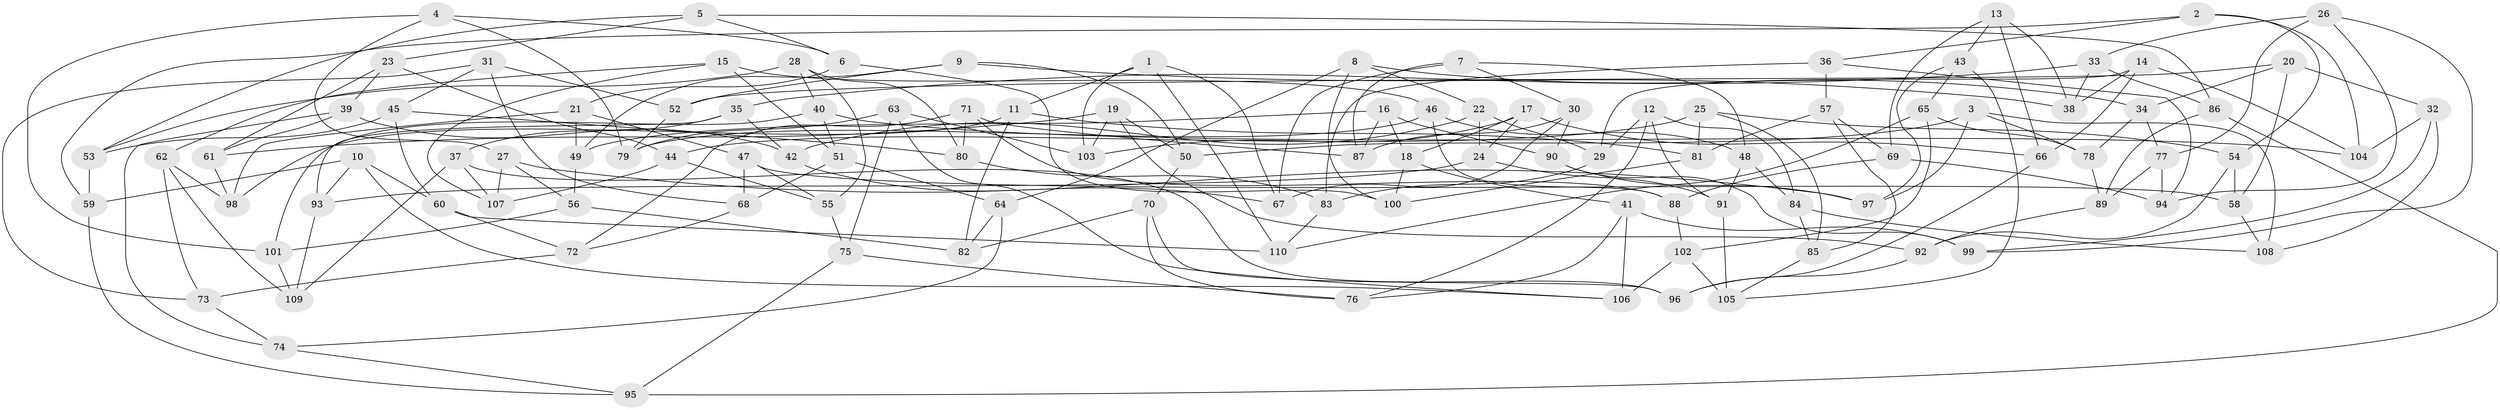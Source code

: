 // Generated by graph-tools (version 1.1) at 2025/03/03/09/25 03:03:04]
// undirected, 110 vertices, 220 edges
graph export_dot {
graph [start="1"]
  node [color=gray90,style=filled];
  1;
  2;
  3;
  4;
  5;
  6;
  7;
  8;
  9;
  10;
  11;
  12;
  13;
  14;
  15;
  16;
  17;
  18;
  19;
  20;
  21;
  22;
  23;
  24;
  25;
  26;
  27;
  28;
  29;
  30;
  31;
  32;
  33;
  34;
  35;
  36;
  37;
  38;
  39;
  40;
  41;
  42;
  43;
  44;
  45;
  46;
  47;
  48;
  49;
  50;
  51;
  52;
  53;
  54;
  55;
  56;
  57;
  58;
  59;
  60;
  61;
  62;
  63;
  64;
  65;
  66;
  67;
  68;
  69;
  70;
  71;
  72;
  73;
  74;
  75;
  76;
  77;
  78;
  79;
  80;
  81;
  82;
  83;
  84;
  85;
  86;
  87;
  88;
  89;
  90;
  91;
  92;
  93;
  94;
  95;
  96;
  97;
  98;
  99;
  100;
  101;
  102;
  103;
  104;
  105;
  106;
  107;
  108;
  109;
  110;
  1 -- 67;
  1 -- 103;
  1 -- 11;
  1 -- 110;
  2 -- 104;
  2 -- 54;
  2 -- 59;
  2 -- 36;
  3 -- 108;
  3 -- 50;
  3 -- 78;
  3 -- 97;
  4 -- 6;
  4 -- 101;
  4 -- 27;
  4 -- 79;
  5 -- 6;
  5 -- 23;
  5 -- 53;
  5 -- 86;
  6 -- 100;
  6 -- 21;
  7 -- 67;
  7 -- 30;
  7 -- 87;
  7 -- 48;
  8 -- 22;
  8 -- 34;
  8 -- 100;
  8 -- 64;
  9 -- 52;
  9 -- 49;
  9 -- 50;
  9 -- 38;
  10 -- 59;
  10 -- 93;
  10 -- 60;
  10 -- 106;
  11 -- 98;
  11 -- 82;
  11 -- 81;
  12 -- 84;
  12 -- 29;
  12 -- 76;
  12 -- 91;
  13 -- 69;
  13 -- 38;
  13 -- 43;
  13 -- 66;
  14 -- 66;
  14 -- 104;
  14 -- 29;
  14 -- 38;
  15 -- 46;
  15 -- 62;
  15 -- 51;
  15 -- 107;
  16 -- 90;
  16 -- 18;
  16 -- 49;
  16 -- 87;
  17 -- 18;
  17 -- 103;
  17 -- 24;
  17 -- 66;
  18 -- 41;
  18 -- 100;
  19 -- 92;
  19 -- 103;
  19 -- 50;
  19 -- 61;
  20 -- 32;
  20 -- 34;
  20 -- 58;
  20 -- 52;
  21 -- 49;
  21 -- 98;
  21 -- 47;
  22 -- 42;
  22 -- 29;
  22 -- 24;
  23 -- 39;
  23 -- 61;
  23 -- 44;
  24 -- 91;
  24 -- 93;
  25 -- 85;
  25 -- 54;
  25 -- 44;
  25 -- 81;
  26 -- 33;
  26 -- 94;
  26 -- 77;
  26 -- 99;
  27 -- 56;
  27 -- 107;
  27 -- 97;
  28 -- 40;
  28 -- 55;
  28 -- 80;
  28 -- 53;
  29 -- 83;
  30 -- 90;
  30 -- 87;
  30 -- 67;
  31 -- 45;
  31 -- 73;
  31 -- 52;
  31 -- 68;
  32 -- 104;
  32 -- 108;
  32 -- 99;
  33 -- 38;
  33 -- 35;
  33 -- 86;
  34 -- 78;
  34 -- 77;
  35 -- 42;
  35 -- 93;
  35 -- 37;
  36 -- 57;
  36 -- 94;
  36 -- 83;
  37 -- 107;
  37 -- 109;
  37 -- 96;
  39 -- 74;
  39 -- 42;
  39 -- 61;
  40 -- 51;
  40 -- 104;
  40 -- 101;
  41 -- 106;
  41 -- 76;
  41 -- 99;
  42 -- 67;
  43 -- 97;
  43 -- 105;
  43 -- 65;
  44 -- 55;
  44 -- 107;
  45 -- 53;
  45 -- 80;
  45 -- 60;
  46 -- 79;
  46 -- 48;
  46 -- 88;
  47 -- 68;
  47 -- 58;
  47 -- 55;
  48 -- 84;
  48 -- 91;
  49 -- 56;
  50 -- 70;
  51 -- 64;
  51 -- 68;
  52 -- 79;
  53 -- 59;
  54 -- 58;
  54 -- 92;
  55 -- 75;
  56 -- 82;
  56 -- 101;
  57 -- 81;
  57 -- 85;
  57 -- 69;
  58 -- 108;
  59 -- 95;
  60 -- 110;
  60 -- 72;
  61 -- 98;
  62 -- 109;
  62 -- 98;
  62 -- 73;
  63 -- 75;
  63 -- 103;
  63 -- 79;
  63 -- 106;
  64 -- 74;
  64 -- 82;
  65 -- 102;
  65 -- 110;
  65 -- 78;
  66 -- 96;
  68 -- 72;
  69 -- 94;
  69 -- 88;
  70 -- 82;
  70 -- 96;
  70 -- 76;
  71 -- 80;
  71 -- 88;
  71 -- 72;
  71 -- 87;
  72 -- 73;
  73 -- 74;
  74 -- 95;
  75 -- 95;
  75 -- 76;
  77 -- 94;
  77 -- 89;
  78 -- 89;
  80 -- 83;
  81 -- 100;
  83 -- 110;
  84 -- 85;
  84 -- 108;
  85 -- 105;
  86 -- 89;
  86 -- 95;
  88 -- 102;
  89 -- 92;
  90 -- 97;
  90 -- 99;
  91 -- 105;
  92 -- 96;
  93 -- 109;
  101 -- 109;
  102 -- 105;
  102 -- 106;
}
